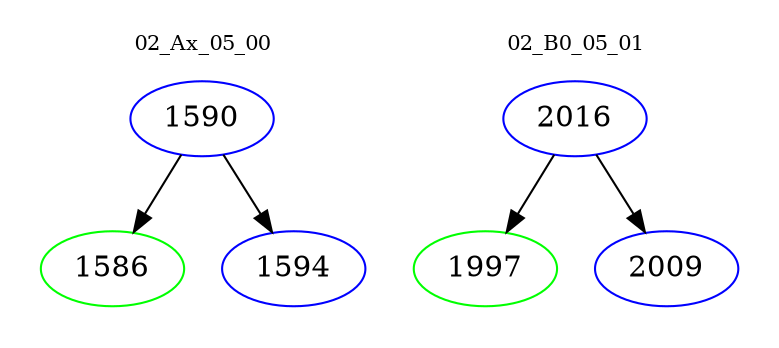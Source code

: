 digraph{
subgraph cluster_0 {
color = white
label = "02_Ax_05_00";
fontsize=10;
T0_1590 [label="1590", color="blue"]
T0_1590 -> T0_1586 [color="black"]
T0_1586 [label="1586", color="green"]
T0_1590 -> T0_1594 [color="black"]
T0_1594 [label="1594", color="blue"]
}
subgraph cluster_1 {
color = white
label = "02_B0_05_01";
fontsize=10;
T1_2016 [label="2016", color="blue"]
T1_2016 -> T1_1997 [color="black"]
T1_1997 [label="1997", color="green"]
T1_2016 -> T1_2009 [color="black"]
T1_2009 [label="2009", color="blue"]
}
}
